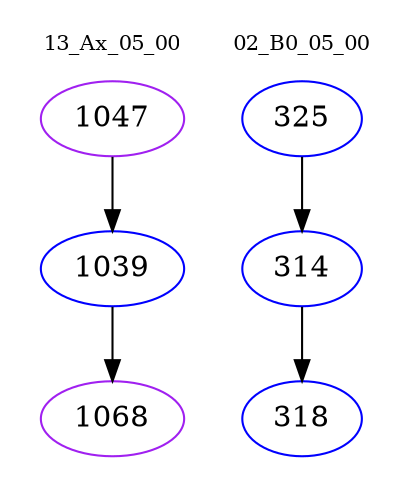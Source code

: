 digraph{
subgraph cluster_0 {
color = white
label = "13_Ax_05_00";
fontsize=10;
T0_1047 [label="1047", color="purple"]
T0_1047 -> T0_1039 [color="black"]
T0_1039 [label="1039", color="blue"]
T0_1039 -> T0_1068 [color="black"]
T0_1068 [label="1068", color="purple"]
}
subgraph cluster_1 {
color = white
label = "02_B0_05_00";
fontsize=10;
T1_325 [label="325", color="blue"]
T1_325 -> T1_314 [color="black"]
T1_314 [label="314", color="blue"]
T1_314 -> T1_318 [color="black"]
T1_318 [label="318", color="blue"]
}
}
